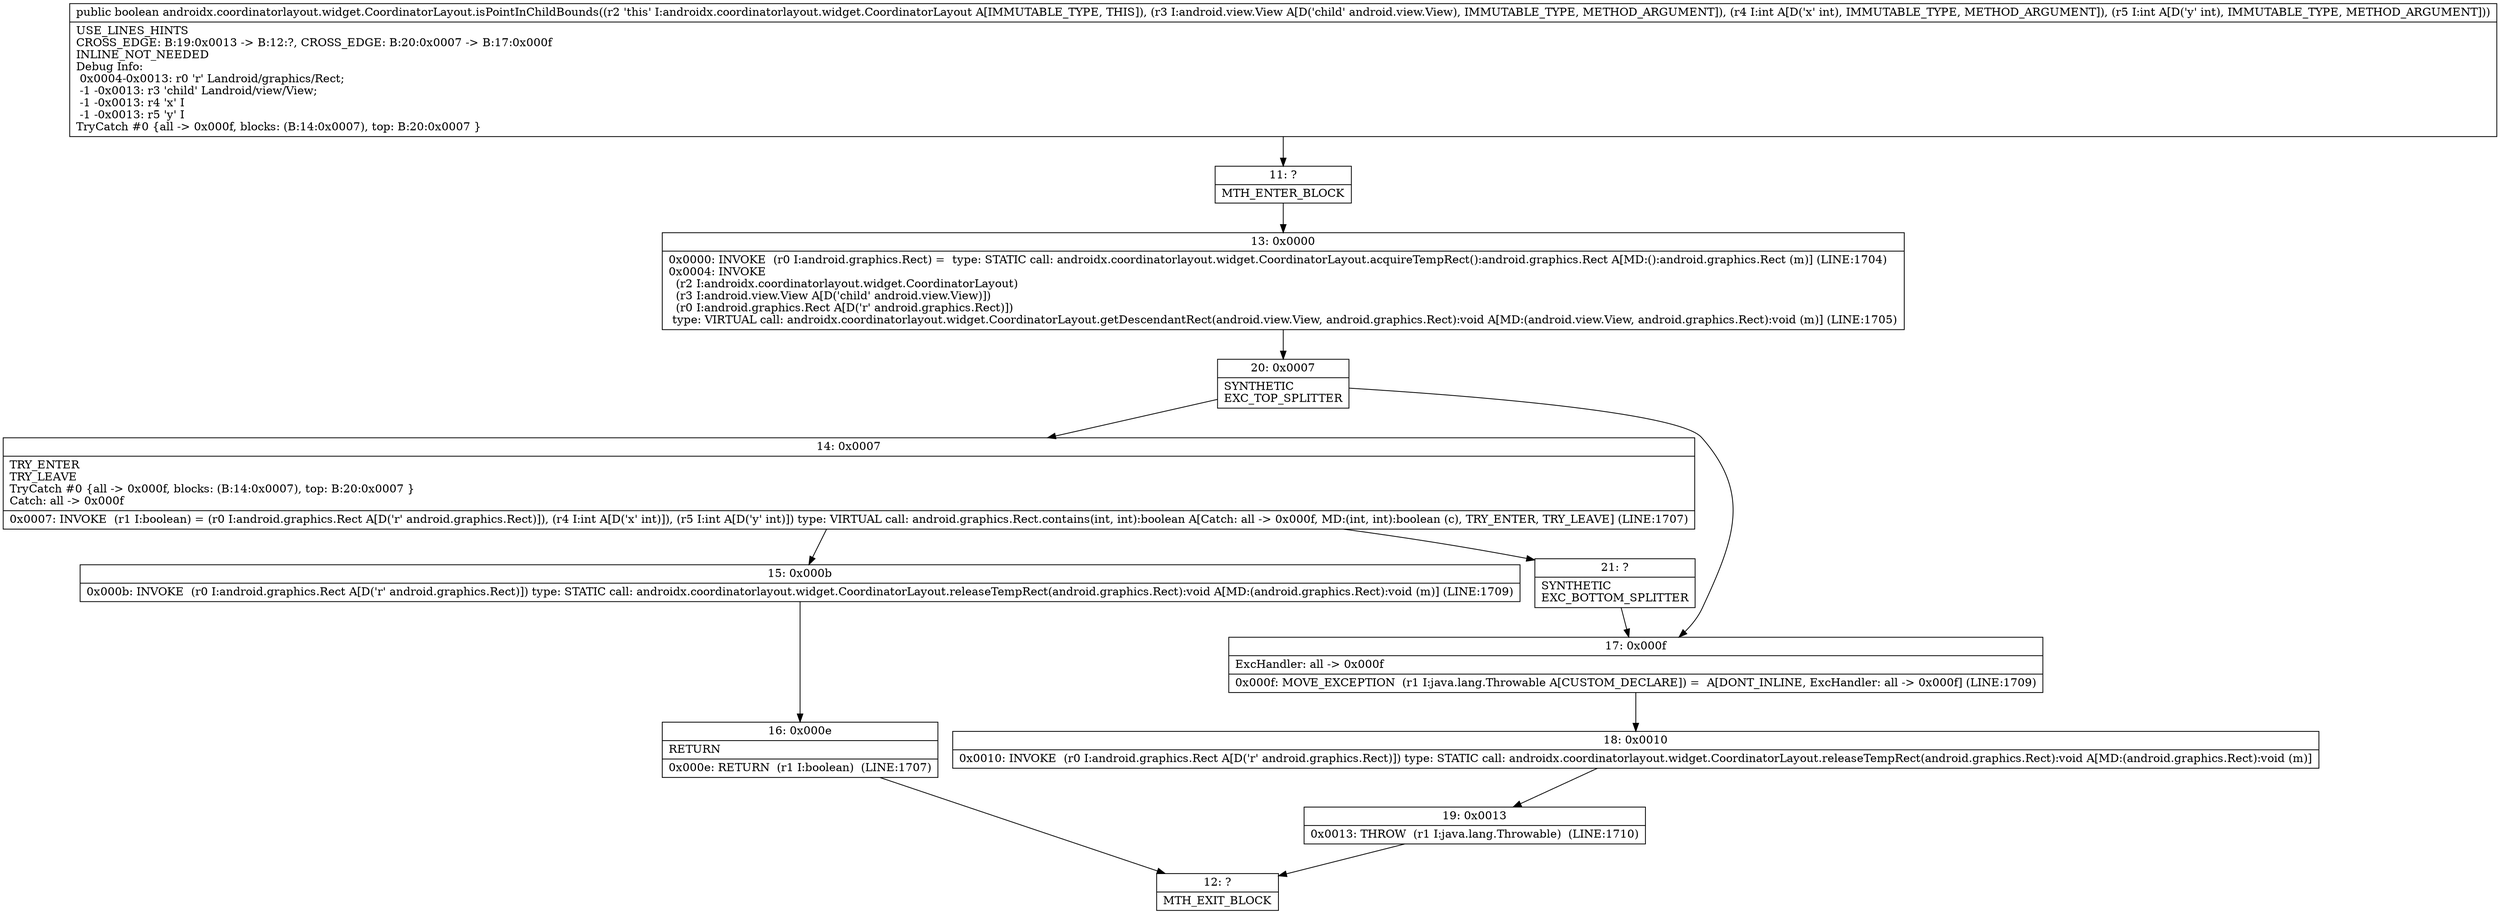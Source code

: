 digraph "CFG forandroidx.coordinatorlayout.widget.CoordinatorLayout.isPointInChildBounds(Landroid\/view\/View;II)Z" {
Node_11 [shape=record,label="{11\:\ ?|MTH_ENTER_BLOCK\l}"];
Node_13 [shape=record,label="{13\:\ 0x0000|0x0000: INVOKE  (r0 I:android.graphics.Rect) =  type: STATIC call: androidx.coordinatorlayout.widget.CoordinatorLayout.acquireTempRect():android.graphics.Rect A[MD:():android.graphics.Rect (m)] (LINE:1704)\l0x0004: INVOKE  \l  (r2 I:androidx.coordinatorlayout.widget.CoordinatorLayout)\l  (r3 I:android.view.View A[D('child' android.view.View)])\l  (r0 I:android.graphics.Rect A[D('r' android.graphics.Rect)])\l type: VIRTUAL call: androidx.coordinatorlayout.widget.CoordinatorLayout.getDescendantRect(android.view.View, android.graphics.Rect):void A[MD:(android.view.View, android.graphics.Rect):void (m)] (LINE:1705)\l}"];
Node_20 [shape=record,label="{20\:\ 0x0007|SYNTHETIC\lEXC_TOP_SPLITTER\l}"];
Node_14 [shape=record,label="{14\:\ 0x0007|TRY_ENTER\lTRY_LEAVE\lTryCatch #0 \{all \-\> 0x000f, blocks: (B:14:0x0007), top: B:20:0x0007 \}\lCatch: all \-\> 0x000f\l|0x0007: INVOKE  (r1 I:boolean) = (r0 I:android.graphics.Rect A[D('r' android.graphics.Rect)]), (r4 I:int A[D('x' int)]), (r5 I:int A[D('y' int)]) type: VIRTUAL call: android.graphics.Rect.contains(int, int):boolean A[Catch: all \-\> 0x000f, MD:(int, int):boolean (c), TRY_ENTER, TRY_LEAVE] (LINE:1707)\l}"];
Node_15 [shape=record,label="{15\:\ 0x000b|0x000b: INVOKE  (r0 I:android.graphics.Rect A[D('r' android.graphics.Rect)]) type: STATIC call: androidx.coordinatorlayout.widget.CoordinatorLayout.releaseTempRect(android.graphics.Rect):void A[MD:(android.graphics.Rect):void (m)] (LINE:1709)\l}"];
Node_16 [shape=record,label="{16\:\ 0x000e|RETURN\l|0x000e: RETURN  (r1 I:boolean)  (LINE:1707)\l}"];
Node_12 [shape=record,label="{12\:\ ?|MTH_EXIT_BLOCK\l}"];
Node_21 [shape=record,label="{21\:\ ?|SYNTHETIC\lEXC_BOTTOM_SPLITTER\l}"];
Node_17 [shape=record,label="{17\:\ 0x000f|ExcHandler: all \-\> 0x000f\l|0x000f: MOVE_EXCEPTION  (r1 I:java.lang.Throwable A[CUSTOM_DECLARE]) =  A[DONT_INLINE, ExcHandler: all \-\> 0x000f] (LINE:1709)\l}"];
Node_18 [shape=record,label="{18\:\ 0x0010|0x0010: INVOKE  (r0 I:android.graphics.Rect A[D('r' android.graphics.Rect)]) type: STATIC call: androidx.coordinatorlayout.widget.CoordinatorLayout.releaseTempRect(android.graphics.Rect):void A[MD:(android.graphics.Rect):void (m)]\l}"];
Node_19 [shape=record,label="{19\:\ 0x0013|0x0013: THROW  (r1 I:java.lang.Throwable)  (LINE:1710)\l}"];
MethodNode[shape=record,label="{public boolean androidx.coordinatorlayout.widget.CoordinatorLayout.isPointInChildBounds((r2 'this' I:androidx.coordinatorlayout.widget.CoordinatorLayout A[IMMUTABLE_TYPE, THIS]), (r3 I:android.view.View A[D('child' android.view.View), IMMUTABLE_TYPE, METHOD_ARGUMENT]), (r4 I:int A[D('x' int), IMMUTABLE_TYPE, METHOD_ARGUMENT]), (r5 I:int A[D('y' int), IMMUTABLE_TYPE, METHOD_ARGUMENT]))  | USE_LINES_HINTS\lCROSS_EDGE: B:19:0x0013 \-\> B:12:?, CROSS_EDGE: B:20:0x0007 \-\> B:17:0x000f\lINLINE_NOT_NEEDED\lDebug Info:\l  0x0004\-0x0013: r0 'r' Landroid\/graphics\/Rect;\l  \-1 \-0x0013: r3 'child' Landroid\/view\/View;\l  \-1 \-0x0013: r4 'x' I\l  \-1 \-0x0013: r5 'y' I\lTryCatch #0 \{all \-\> 0x000f, blocks: (B:14:0x0007), top: B:20:0x0007 \}\l}"];
MethodNode -> Node_11;Node_11 -> Node_13;
Node_13 -> Node_20;
Node_20 -> Node_14;
Node_20 -> Node_17;
Node_14 -> Node_15;
Node_14 -> Node_21;
Node_15 -> Node_16;
Node_16 -> Node_12;
Node_21 -> Node_17;
Node_17 -> Node_18;
Node_18 -> Node_19;
Node_19 -> Node_12;
}

